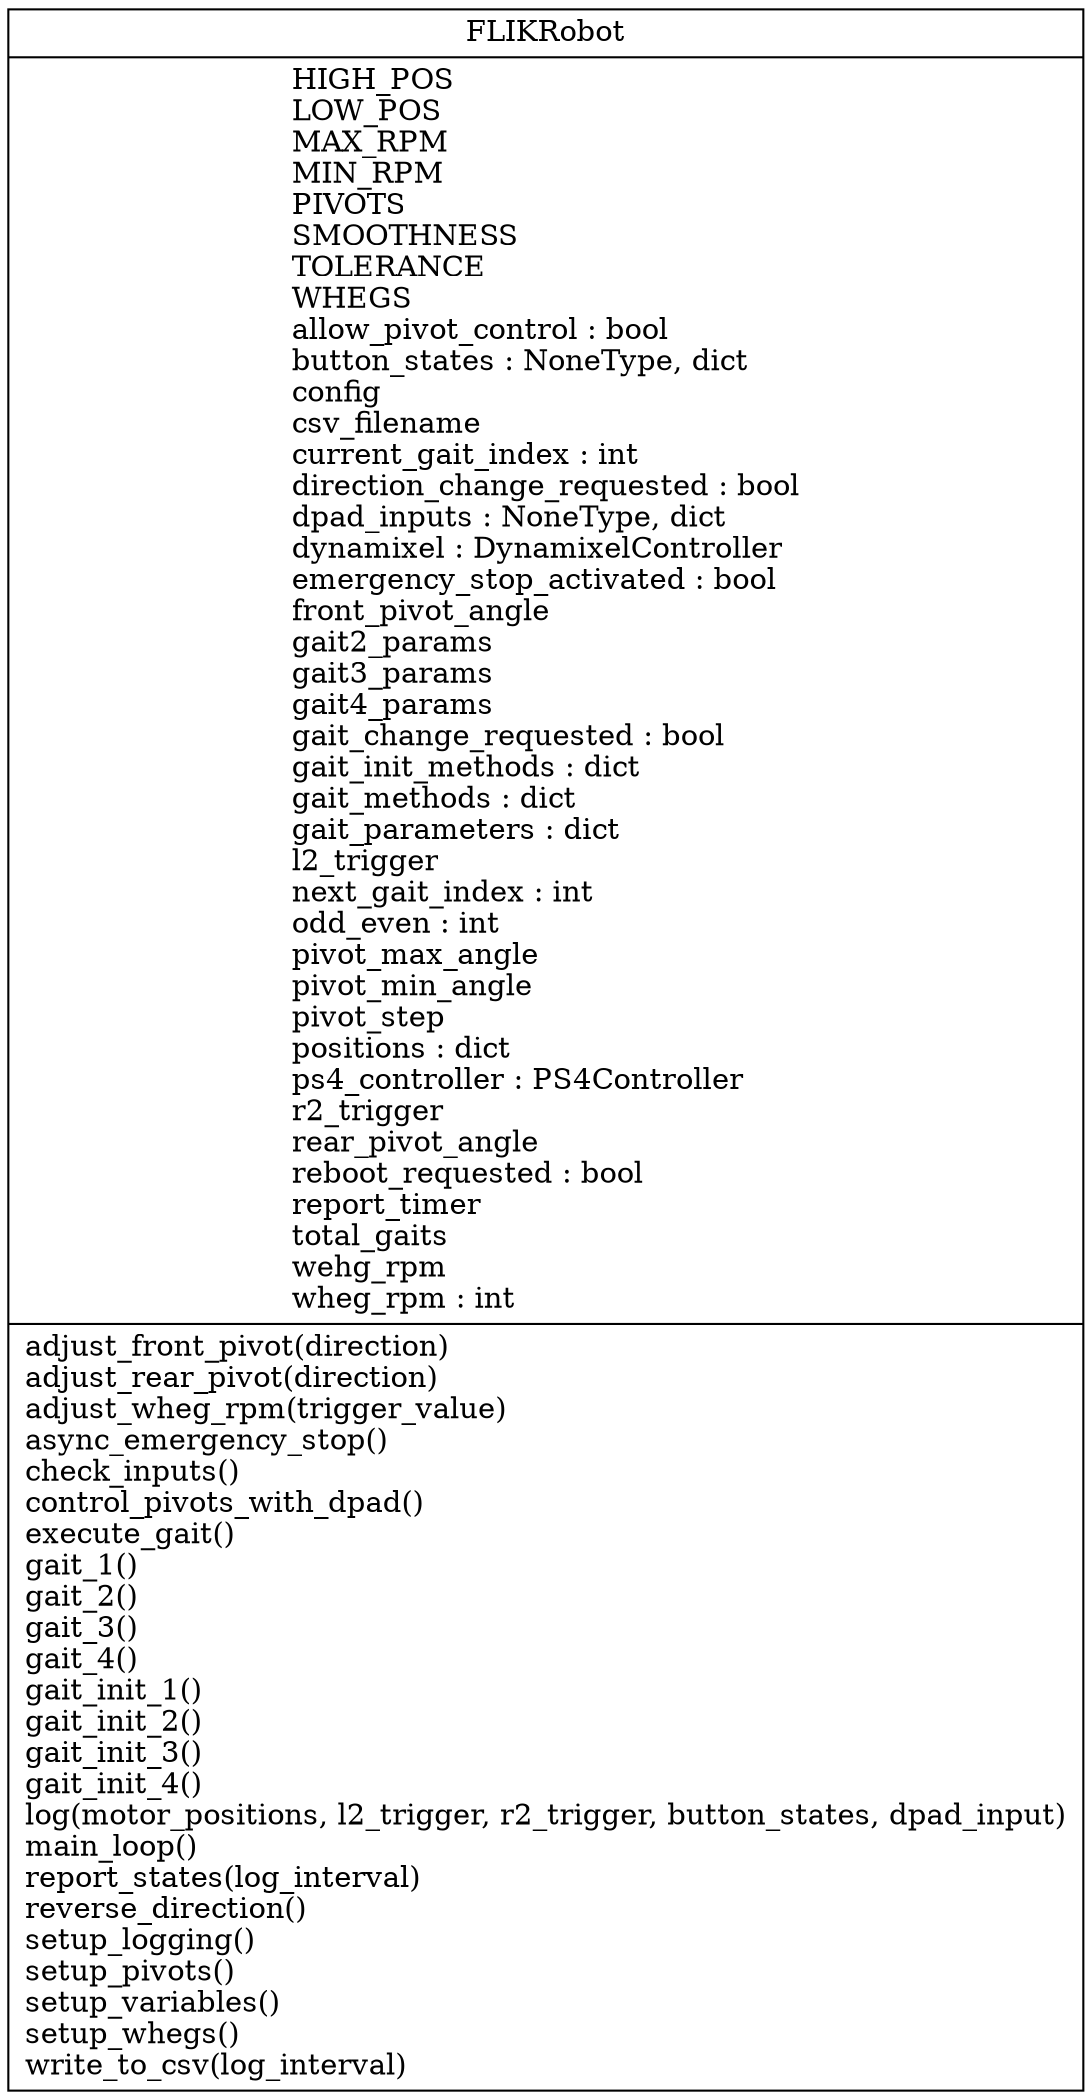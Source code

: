 digraph "classes" {
rankdir=BT
charset="utf-8"
"main.FLIKRobot" [color="black", fontcolor="black", label=<{FLIKRobot|HIGH_POS<br ALIGN="LEFT"/>LOW_POS<br ALIGN="LEFT"/>MAX_RPM<br ALIGN="LEFT"/>MIN_RPM<br ALIGN="LEFT"/>PIVOTS<br ALIGN="LEFT"/>SMOOTHNESS<br ALIGN="LEFT"/>TOLERANCE<br ALIGN="LEFT"/>WHEGS<br ALIGN="LEFT"/>allow_pivot_control : bool<br ALIGN="LEFT"/>button_states : NoneType, dict<br ALIGN="LEFT"/>config<br ALIGN="LEFT"/>csv_filename<br ALIGN="LEFT"/>current_gait_index : int<br ALIGN="LEFT"/>direction_change_requested : bool<br ALIGN="LEFT"/>dpad_inputs : NoneType, dict<br ALIGN="LEFT"/>dynamixel : DynamixelController<br ALIGN="LEFT"/>emergency_stop_activated : bool<br ALIGN="LEFT"/>front_pivot_angle<br ALIGN="LEFT"/>gait2_params<br ALIGN="LEFT"/>gait3_params<br ALIGN="LEFT"/>gait4_params<br ALIGN="LEFT"/>gait_change_requested : bool<br ALIGN="LEFT"/>gait_init_methods : dict<br ALIGN="LEFT"/>gait_methods : dict<br ALIGN="LEFT"/>gait_parameters : dict<br ALIGN="LEFT"/>l2_trigger<br ALIGN="LEFT"/>next_gait_index : int<br ALIGN="LEFT"/>odd_even : int<br ALIGN="LEFT"/>pivot_max_angle<br ALIGN="LEFT"/>pivot_min_angle<br ALIGN="LEFT"/>pivot_step<br ALIGN="LEFT"/>positions : dict<br ALIGN="LEFT"/>ps4_controller : PS4Controller<br ALIGN="LEFT"/>r2_trigger<br ALIGN="LEFT"/>rear_pivot_angle<br ALIGN="LEFT"/>reboot_requested : bool<br ALIGN="LEFT"/>report_timer<br ALIGN="LEFT"/>total_gaits<br ALIGN="LEFT"/>wehg_rpm<br ALIGN="LEFT"/>wheg_rpm : int<br ALIGN="LEFT"/>|adjust_front_pivot(direction)<br ALIGN="LEFT"/>adjust_rear_pivot(direction)<br ALIGN="LEFT"/>adjust_wheg_rpm(trigger_value)<br ALIGN="LEFT"/>async_emergency_stop()<br ALIGN="LEFT"/>check_inputs()<br ALIGN="LEFT"/>control_pivots_with_dpad()<br ALIGN="LEFT"/>execute_gait()<br ALIGN="LEFT"/>gait_1()<br ALIGN="LEFT"/>gait_2()<br ALIGN="LEFT"/>gait_3()<br ALIGN="LEFT"/>gait_4()<br ALIGN="LEFT"/>gait_init_1()<br ALIGN="LEFT"/>gait_init_2()<br ALIGN="LEFT"/>gait_init_3()<br ALIGN="LEFT"/>gait_init_4()<br ALIGN="LEFT"/>log(motor_positions, l2_trigger, r2_trigger, button_states, dpad_input)<br ALIGN="LEFT"/>main_loop()<br ALIGN="LEFT"/>report_states(log_interval)<br ALIGN="LEFT"/>reverse_direction()<br ALIGN="LEFT"/>setup_logging()<br ALIGN="LEFT"/>setup_pivots()<br ALIGN="LEFT"/>setup_variables()<br ALIGN="LEFT"/>setup_whegs()<br ALIGN="LEFT"/>write_to_csv(log_interval)<br ALIGN="LEFT"/>}>, shape="record", style="solid"];
}
